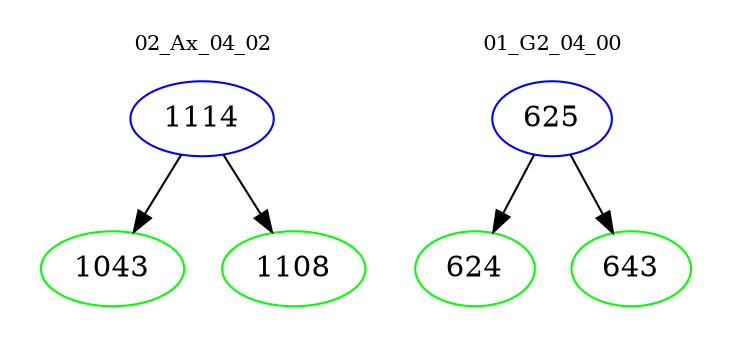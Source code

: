 digraph{
subgraph cluster_0 {
color = white
label = "02_Ax_04_02";
fontsize=10;
T0_1114 [label="1114", color="blue"]
T0_1114 -> T0_1043 [color="black"]
T0_1043 [label="1043", color="green"]
T0_1114 -> T0_1108 [color="black"]
T0_1108 [label="1108", color="green"]
}
subgraph cluster_1 {
color = white
label = "01_G2_04_00";
fontsize=10;
T1_625 [label="625", color="blue"]
T1_625 -> T1_624 [color="black"]
T1_624 [label="624", color="green"]
T1_625 -> T1_643 [color="black"]
T1_643 [label="643", color="green"]
}
}
